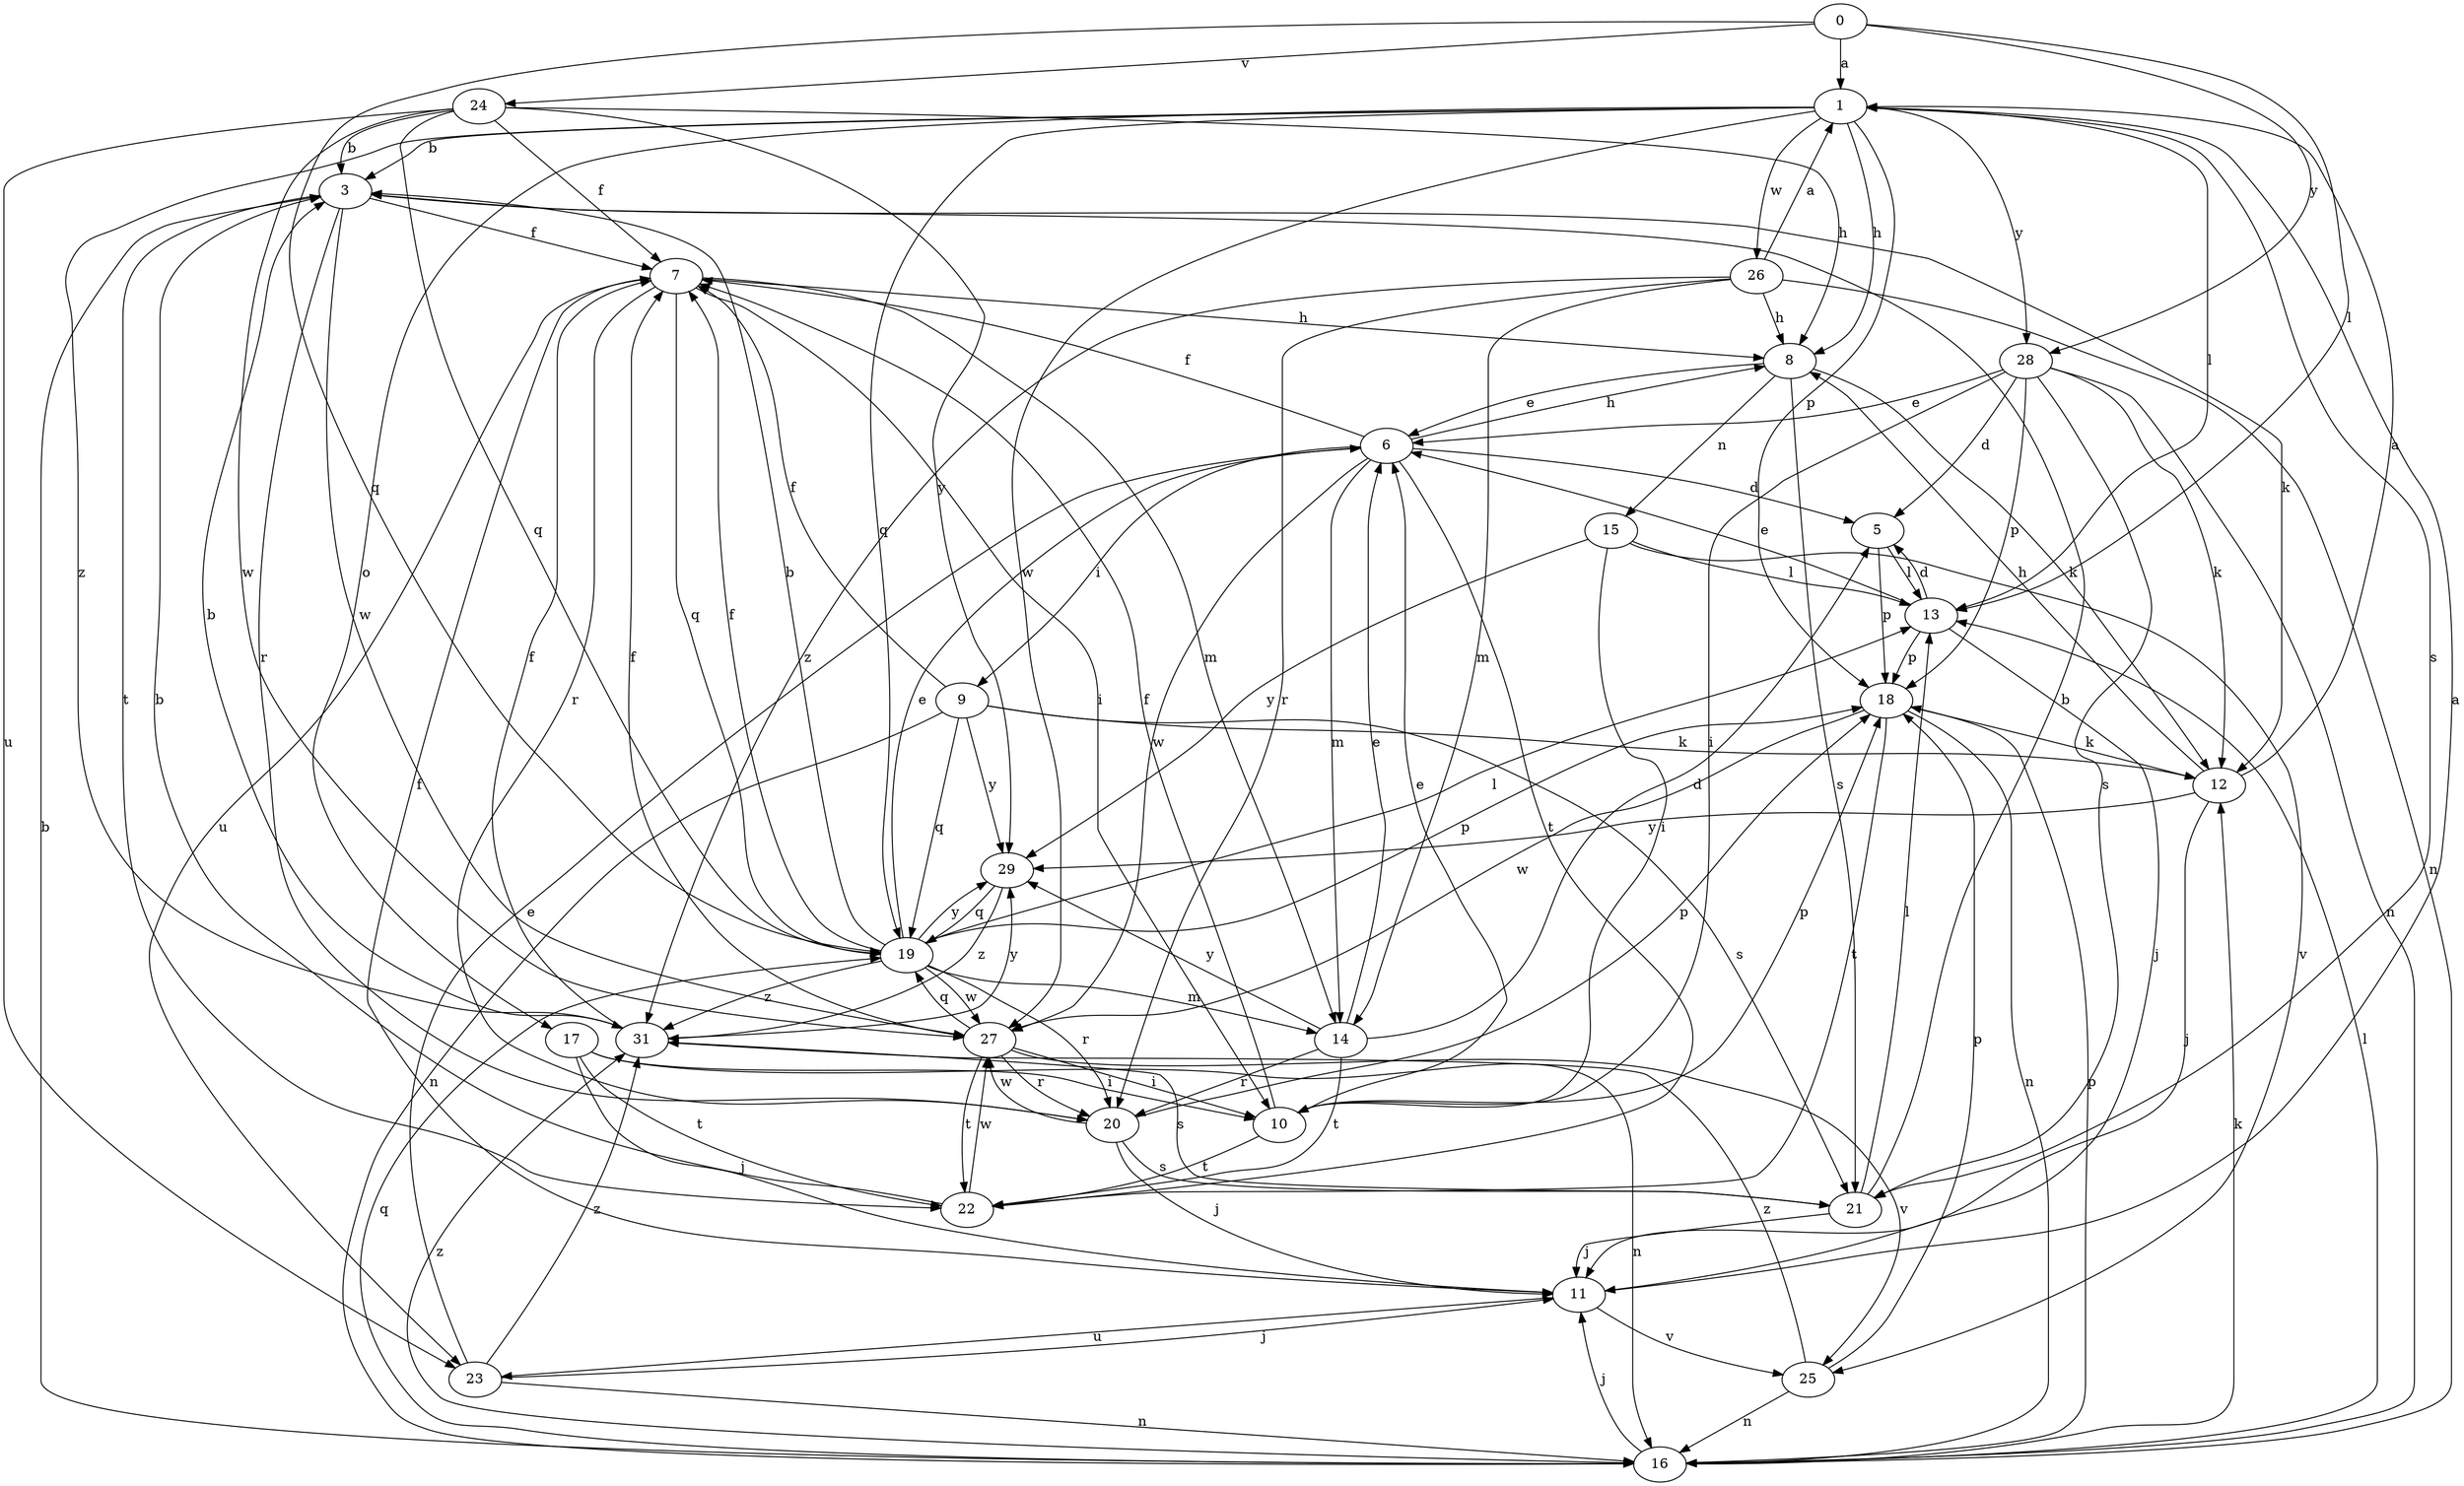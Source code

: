 strict digraph  {
0;
1;
3;
5;
6;
7;
8;
9;
10;
11;
12;
13;
14;
15;
16;
17;
18;
19;
20;
21;
22;
23;
24;
25;
26;
27;
28;
29;
31;
0 -> 1  [label=a];
0 -> 13  [label=l];
0 -> 19  [label=q];
0 -> 24  [label=v];
0 -> 28  [label=y];
1 -> 3  [label=b];
1 -> 8  [label=h];
1 -> 13  [label=l];
1 -> 17  [label=o];
1 -> 18  [label=p];
1 -> 19  [label=q];
1 -> 21  [label=s];
1 -> 26  [label=w];
1 -> 27  [label=w];
1 -> 28  [label=y];
1 -> 31  [label=z];
3 -> 7  [label=f];
3 -> 12  [label=k];
3 -> 20  [label=r];
3 -> 22  [label=t];
3 -> 27  [label=w];
5 -> 13  [label=l];
5 -> 18  [label=p];
6 -> 5  [label=d];
6 -> 7  [label=f];
6 -> 8  [label=h];
6 -> 9  [label=i];
6 -> 14  [label=m];
6 -> 22  [label=t];
6 -> 27  [label=w];
7 -> 8  [label=h];
7 -> 10  [label=i];
7 -> 14  [label=m];
7 -> 19  [label=q];
7 -> 20  [label=r];
7 -> 23  [label=u];
8 -> 6  [label=e];
8 -> 12  [label=k];
8 -> 15  [label=n];
8 -> 21  [label=s];
9 -> 7  [label=f];
9 -> 12  [label=k];
9 -> 16  [label=n];
9 -> 19  [label=q];
9 -> 21  [label=s];
9 -> 29  [label=y];
10 -> 6  [label=e];
10 -> 7  [label=f];
10 -> 18  [label=p];
10 -> 22  [label=t];
11 -> 1  [label=a];
11 -> 7  [label=f];
11 -> 23  [label=u];
11 -> 25  [label=v];
12 -> 1  [label=a];
12 -> 8  [label=h];
12 -> 11  [label=j];
12 -> 29  [label=y];
13 -> 5  [label=d];
13 -> 6  [label=e];
13 -> 11  [label=j];
13 -> 18  [label=p];
14 -> 5  [label=d];
14 -> 6  [label=e];
14 -> 20  [label=r];
14 -> 22  [label=t];
14 -> 29  [label=y];
15 -> 10  [label=i];
15 -> 13  [label=l];
15 -> 25  [label=v];
15 -> 29  [label=y];
16 -> 3  [label=b];
16 -> 11  [label=j];
16 -> 12  [label=k];
16 -> 13  [label=l];
16 -> 18  [label=p];
16 -> 19  [label=q];
16 -> 31  [label=z];
17 -> 10  [label=i];
17 -> 11  [label=j];
17 -> 16  [label=n];
17 -> 22  [label=t];
18 -> 12  [label=k];
18 -> 16  [label=n];
18 -> 22  [label=t];
18 -> 27  [label=w];
19 -> 3  [label=b];
19 -> 6  [label=e];
19 -> 7  [label=f];
19 -> 13  [label=l];
19 -> 14  [label=m];
19 -> 18  [label=p];
19 -> 20  [label=r];
19 -> 27  [label=w];
19 -> 29  [label=y];
19 -> 31  [label=z];
20 -> 11  [label=j];
20 -> 18  [label=p];
20 -> 21  [label=s];
20 -> 27  [label=w];
21 -> 3  [label=b];
21 -> 11  [label=j];
21 -> 13  [label=l];
22 -> 3  [label=b];
22 -> 27  [label=w];
23 -> 6  [label=e];
23 -> 11  [label=j];
23 -> 16  [label=n];
23 -> 31  [label=z];
24 -> 3  [label=b];
24 -> 7  [label=f];
24 -> 8  [label=h];
24 -> 19  [label=q];
24 -> 23  [label=u];
24 -> 27  [label=w];
24 -> 29  [label=y];
25 -> 16  [label=n];
25 -> 18  [label=p];
25 -> 31  [label=z];
26 -> 1  [label=a];
26 -> 8  [label=h];
26 -> 14  [label=m];
26 -> 16  [label=n];
26 -> 20  [label=r];
26 -> 31  [label=z];
27 -> 7  [label=f];
27 -> 10  [label=i];
27 -> 19  [label=q];
27 -> 20  [label=r];
27 -> 22  [label=t];
27 -> 25  [label=v];
28 -> 5  [label=d];
28 -> 6  [label=e];
28 -> 10  [label=i];
28 -> 12  [label=k];
28 -> 16  [label=n];
28 -> 18  [label=p];
28 -> 21  [label=s];
29 -> 19  [label=q];
29 -> 31  [label=z];
31 -> 3  [label=b];
31 -> 7  [label=f];
31 -> 21  [label=s];
31 -> 29  [label=y];
}
